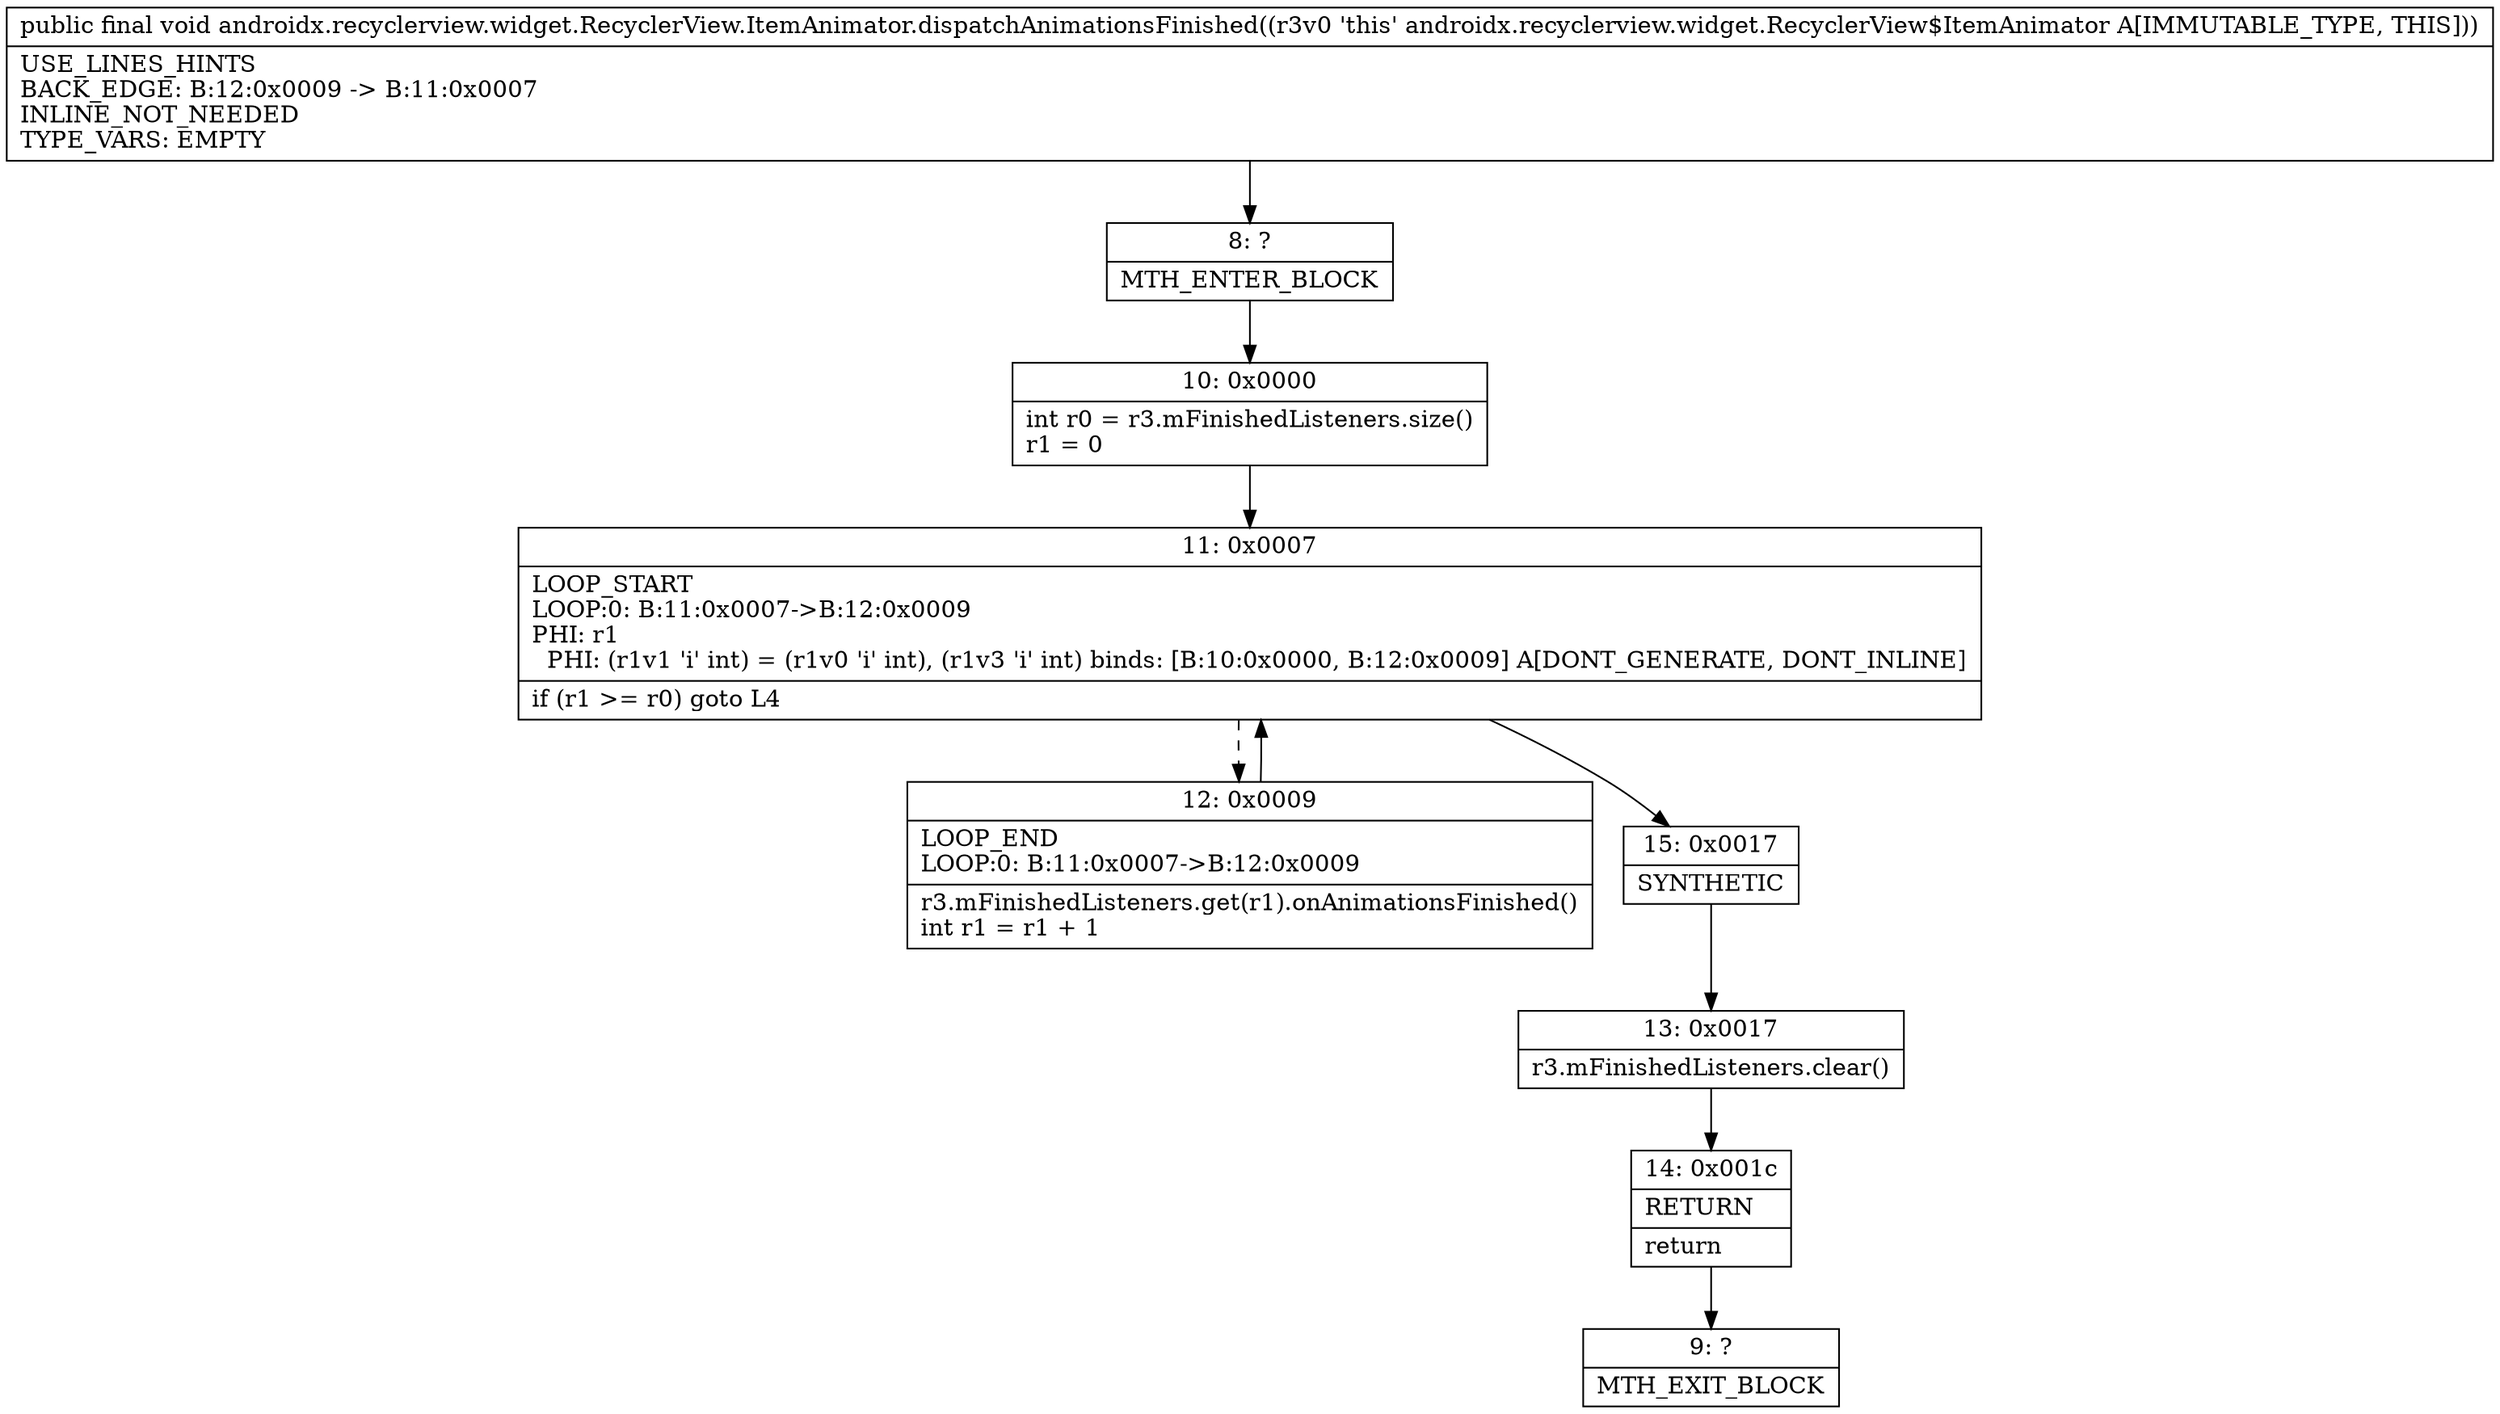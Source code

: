 digraph "CFG forandroidx.recyclerview.widget.RecyclerView.ItemAnimator.dispatchAnimationsFinished()V" {
Node_8 [shape=record,label="{8\:\ ?|MTH_ENTER_BLOCK\l}"];
Node_10 [shape=record,label="{10\:\ 0x0000|int r0 = r3.mFinishedListeners.size()\lr1 = 0\l}"];
Node_11 [shape=record,label="{11\:\ 0x0007|LOOP_START\lLOOP:0: B:11:0x0007\-\>B:12:0x0009\lPHI: r1 \l  PHI: (r1v1 'i' int) = (r1v0 'i' int), (r1v3 'i' int) binds: [B:10:0x0000, B:12:0x0009] A[DONT_GENERATE, DONT_INLINE]\l|if (r1 \>= r0) goto L4\l}"];
Node_12 [shape=record,label="{12\:\ 0x0009|LOOP_END\lLOOP:0: B:11:0x0007\-\>B:12:0x0009\l|r3.mFinishedListeners.get(r1).onAnimationsFinished()\lint r1 = r1 + 1\l}"];
Node_15 [shape=record,label="{15\:\ 0x0017|SYNTHETIC\l}"];
Node_13 [shape=record,label="{13\:\ 0x0017|r3.mFinishedListeners.clear()\l}"];
Node_14 [shape=record,label="{14\:\ 0x001c|RETURN\l|return\l}"];
Node_9 [shape=record,label="{9\:\ ?|MTH_EXIT_BLOCK\l}"];
MethodNode[shape=record,label="{public final void androidx.recyclerview.widget.RecyclerView.ItemAnimator.dispatchAnimationsFinished((r3v0 'this' androidx.recyclerview.widget.RecyclerView$ItemAnimator A[IMMUTABLE_TYPE, THIS]))  | USE_LINES_HINTS\lBACK_EDGE: B:12:0x0009 \-\> B:11:0x0007\lINLINE_NOT_NEEDED\lTYPE_VARS: EMPTY\l}"];
MethodNode -> Node_8;Node_8 -> Node_10;
Node_10 -> Node_11;
Node_11 -> Node_12[style=dashed];
Node_11 -> Node_15;
Node_12 -> Node_11;
Node_15 -> Node_13;
Node_13 -> Node_14;
Node_14 -> Node_9;
}

